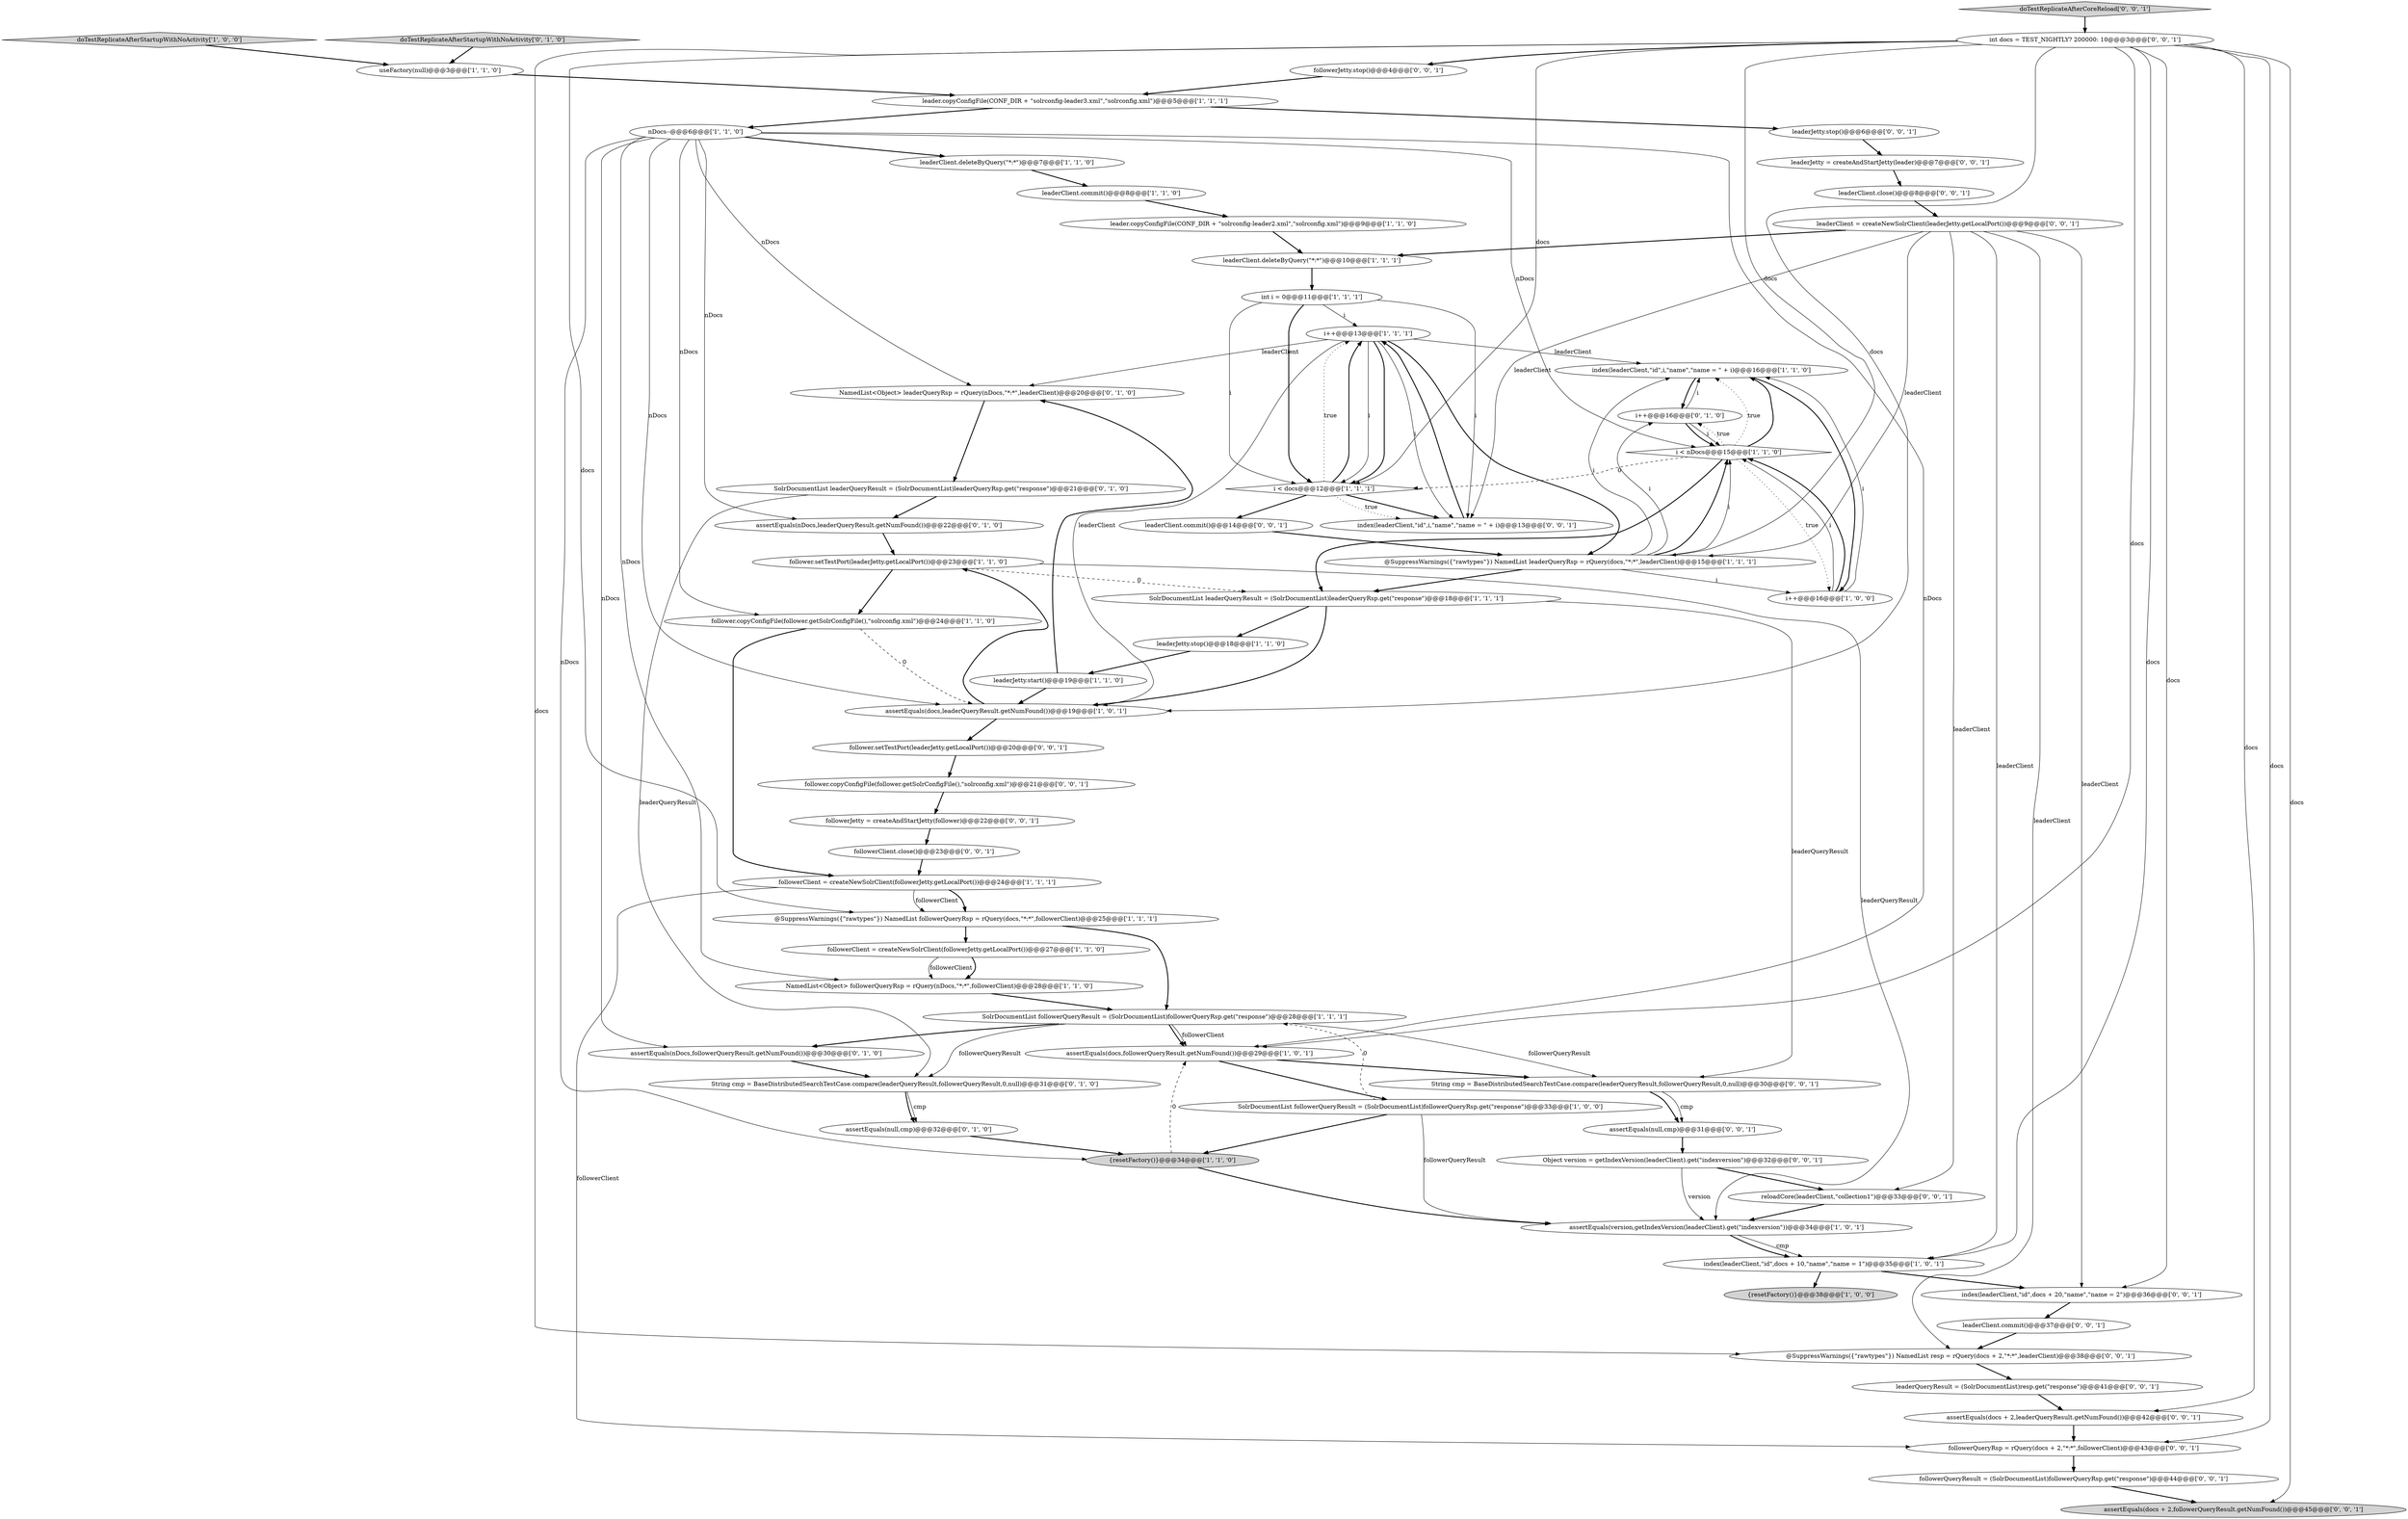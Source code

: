 digraph {
31 [style = filled, label = "leader.copyConfigFile(CONF_DIR + \"solrconfig-leader3.xml\",\"solrconfig.xml\")@@@5@@@['1', '1', '1']", fillcolor = white, shape = ellipse image = "AAA0AAABBB1BBB"];
56 [style = filled, label = "assertEquals(docs + 2,followerQueryResult.getNumFound())@@@45@@@['0', '0', '1']", fillcolor = lightgray, shape = ellipse image = "AAA0AAABBB3BBB"];
53 [style = filled, label = "leaderClient.commit()@@@14@@@['0', '0', '1']", fillcolor = white, shape = ellipse image = "AAA0AAABBB3BBB"];
14 [style = filled, label = "SolrDocumentList followerQueryResult = (SolrDocumentList)followerQueryRsp.get(\"response\")@@@33@@@['1', '0', '0']", fillcolor = white, shape = ellipse image = "AAA0AAABBB1BBB"];
0 [style = filled, label = "useFactory(null)@@@3@@@['1', '1', '0']", fillcolor = white, shape = ellipse image = "AAA0AAABBB1BBB"];
23 [style = filled, label = "int i = 0@@@11@@@['1', '1', '1']", fillcolor = white, shape = ellipse image = "AAA0AAABBB1BBB"];
32 [style = filled, label = "NamedList<Object> leaderQueryRsp = rQuery(nDocs,\"*:*\",leaderClient)@@@20@@@['0', '1', '0']", fillcolor = white, shape = ellipse image = "AAA0AAABBB2BBB"];
58 [style = filled, label = "String cmp = BaseDistributedSearchTestCase.compare(leaderQueryResult,followerQueryResult,0,null)@@@30@@@['0', '0', '1']", fillcolor = white, shape = ellipse image = "AAA0AAABBB3BBB"];
20 [style = filled, label = "{resetFactory()}@@@38@@@['1', '0', '0']", fillcolor = lightgray, shape = ellipse image = "AAA0AAABBB1BBB"];
38 [style = filled, label = "assertEquals(null,cmp)@@@32@@@['0', '1', '0']", fillcolor = white, shape = ellipse image = "AAA0AAABBB2BBB"];
4 [style = filled, label = "followerClient = createNewSolrClient(followerJetty.getLocalPort())@@@27@@@['1', '1', '0']", fillcolor = white, shape = ellipse image = "AAA0AAABBB1BBB"];
47 [style = filled, label = "leaderJetty = createAndStartJetty(leader)@@@7@@@['0', '0', '1']", fillcolor = white, shape = ellipse image = "AAA0AAABBB3BBB"];
8 [style = filled, label = "leaderClient.deleteByQuery(\"*:*\")@@@10@@@['1', '1', '1']", fillcolor = white, shape = ellipse image = "AAA0AAABBB1BBB"];
10 [style = filled, label = "doTestReplicateAfterStartupWithNoActivity['1', '0', '0']", fillcolor = lightgray, shape = diamond image = "AAA0AAABBB1BBB"];
12 [style = filled, label = "leaderJetty.stop()@@@18@@@['1', '1', '0']", fillcolor = white, shape = ellipse image = "AAA0AAABBB1BBB"];
3 [style = filled, label = "followerClient = createNewSolrClient(followerJetty.getLocalPort())@@@24@@@['1', '1', '1']", fillcolor = white, shape = ellipse image = "AAA0AAABBB1BBB"];
61 [style = filled, label = "followerJetty = createAndStartJetty(follower)@@@22@@@['0', '0', '1']", fillcolor = white, shape = ellipse image = "AAA0AAABBB3BBB"];
21 [style = filled, label = "{resetFactory()}@@@34@@@['1', '1', '0']", fillcolor = lightgray, shape = ellipse image = "AAA0AAABBB1BBB"];
9 [style = filled, label = "assertEquals(docs,followerQueryResult.getNumFound())@@@29@@@['1', '0', '1']", fillcolor = white, shape = ellipse image = "AAA0AAABBB1BBB"];
18 [style = filled, label = "leader.copyConfigFile(CONF_DIR + \"solrconfig-leader2.xml\",\"solrconfig.xml\")@@@9@@@['1', '1', '0']", fillcolor = white, shape = ellipse image = "AAA0AAABBB1BBB"];
19 [style = filled, label = "index(leaderClient,\"id\",docs + 10,\"name\",\"name = 1\")@@@35@@@['1', '0', '1']", fillcolor = white, shape = ellipse image = "AAA0AAABBB1BBB"];
46 [style = filled, label = "Object version = getIndexVersion(leaderClient).get(\"indexversion\")@@@32@@@['0', '0', '1']", fillcolor = white, shape = ellipse image = "AAA0AAABBB3BBB"];
26 [style = filled, label = "follower.copyConfigFile(follower.getSolrConfigFile(),\"solrconfig.xml\")@@@24@@@['1', '1', '0']", fillcolor = white, shape = ellipse image = "AAA0AAABBB1BBB"];
48 [style = filled, label = "leaderClient.close()@@@8@@@['0', '0', '1']", fillcolor = white, shape = ellipse image = "AAA0AAABBB3BBB"];
55 [style = filled, label = "leaderClient.commit()@@@37@@@['0', '0', '1']", fillcolor = white, shape = ellipse image = "AAA0AAABBB3BBB"];
11 [style = filled, label = "assertEquals(docs,leaderQueryResult.getNumFound())@@@19@@@['1', '0', '1']", fillcolor = white, shape = ellipse image = "AAA0AAABBB1BBB"];
49 [style = filled, label = "followerClient.close()@@@23@@@['0', '0', '1']", fillcolor = white, shape = ellipse image = "AAA0AAABBB3BBB"];
36 [style = filled, label = "doTestReplicateAfterStartupWithNoActivity['0', '1', '0']", fillcolor = lightgray, shape = diamond image = "AAA0AAABBB2BBB"];
2 [style = filled, label = "NamedList<Object> followerQueryRsp = rQuery(nDocs,\"*:*\",followerClient)@@@28@@@['1', '1', '0']", fillcolor = white, shape = ellipse image = "AAA0AAABBB1BBB"];
29 [style = filled, label = "follower.setTestPort(leaderJetty.getLocalPort())@@@23@@@['1', '1', '0']", fillcolor = white, shape = ellipse image = "AAA0AAABBB1BBB"];
22 [style = filled, label = "i++@@@13@@@['1', '1', '1']", fillcolor = white, shape = ellipse image = "AAA0AAABBB1BBB"];
15 [style = filled, label = "SolrDocumentList followerQueryResult = (SolrDocumentList)followerQueryRsp.get(\"response\")@@@28@@@['1', '1', '1']", fillcolor = white, shape = ellipse image = "AAA0AAABBB1BBB"];
25 [style = filled, label = "leaderClient.commit()@@@8@@@['1', '1', '0']", fillcolor = white, shape = ellipse image = "AAA0AAABBB1BBB"];
39 [style = filled, label = "SolrDocumentList leaderQueryResult = (SolrDocumentList)leaderQueryRsp.get(\"response\")@@@21@@@['0', '1', '0']", fillcolor = white, shape = ellipse image = "AAA0AAABBB2BBB"];
40 [style = filled, label = "reloadCore(leaderClient,\"collection1\")@@@33@@@['0', '0', '1']", fillcolor = white, shape = ellipse image = "AAA0AAABBB3BBB"];
50 [style = filled, label = "follower.copyConfigFile(follower.getSolrConfigFile(),\"solrconfig.xml\")@@@21@@@['0', '0', '1']", fillcolor = white, shape = ellipse image = "AAA0AAABBB3BBB"];
54 [style = filled, label = "leaderJetty.stop()@@@6@@@['0', '0', '1']", fillcolor = white, shape = ellipse image = "AAA0AAABBB3BBB"];
30 [style = filled, label = "@SuppressWarnings({\"rawtypes\"}) NamedList followerQueryRsp = rQuery(docs,\"*:*\",followerClient)@@@25@@@['1', '1', '1']", fillcolor = white, shape = ellipse image = "AAA0AAABBB1BBB"];
62 [style = filled, label = "followerQueryRsp = rQuery(docs + 2,\"*:*\",followerClient)@@@43@@@['0', '0', '1']", fillcolor = white, shape = ellipse image = "AAA0AAABBB3BBB"];
63 [style = filled, label = "@SuppressWarnings({\"rawtypes\"}) NamedList resp = rQuery(docs + 2,\"*:*\",leaderClient)@@@38@@@['0', '0', '1']", fillcolor = white, shape = ellipse image = "AAA0AAABBB3BBB"];
28 [style = filled, label = "index(leaderClient,\"id\",i,\"name\",\"name = \" + i)@@@16@@@['1', '1', '0']", fillcolor = white, shape = ellipse image = "AAA0AAABBB1BBB"];
45 [style = filled, label = "index(leaderClient,\"id\",i,\"name\",\"name = \" + i)@@@13@@@['0', '0', '1']", fillcolor = white, shape = ellipse image = "AAA0AAABBB3BBB"];
44 [style = filled, label = "followerQueryResult = (SolrDocumentList)followerQueryRsp.get(\"response\")@@@44@@@['0', '0', '1']", fillcolor = white, shape = ellipse image = "AAA0AAABBB3BBB"];
52 [style = filled, label = "assertEquals(null,cmp)@@@31@@@['0', '0', '1']", fillcolor = white, shape = ellipse image = "AAA0AAABBB3BBB"];
6 [style = filled, label = "nDocs--@@@6@@@['1', '1', '0']", fillcolor = white, shape = ellipse image = "AAA0AAABBB1BBB"];
1 [style = filled, label = "@SuppressWarnings({\"rawtypes\"}) NamedList leaderQueryRsp = rQuery(docs,\"*:*\",leaderClient)@@@15@@@['1', '1', '1']", fillcolor = white, shape = ellipse image = "AAA0AAABBB1BBB"];
64 [style = filled, label = "index(leaderClient,\"id\",docs + 20,\"name\",\"name = 2\")@@@36@@@['0', '0', '1']", fillcolor = white, shape = ellipse image = "AAA0AAABBB3BBB"];
27 [style = filled, label = "leaderClient.deleteByQuery(\"*:*\")@@@7@@@['1', '1', '0']", fillcolor = white, shape = ellipse image = "AAA0AAABBB1BBB"];
51 [style = filled, label = "leaderClient = createNewSolrClient(leaderJetty.getLocalPort())@@@9@@@['0', '0', '1']", fillcolor = white, shape = ellipse image = "AAA0AAABBB3BBB"];
7 [style = filled, label = "i < nDocs@@@15@@@['1', '1', '0']", fillcolor = white, shape = diamond image = "AAA0AAABBB1BBB"];
33 [style = filled, label = "assertEquals(nDocs,followerQueryResult.getNumFound())@@@30@@@['0', '1', '0']", fillcolor = white, shape = ellipse image = "AAA0AAABBB2BBB"];
59 [style = filled, label = "assertEquals(docs + 2,leaderQueryResult.getNumFound())@@@42@@@['0', '0', '1']", fillcolor = white, shape = ellipse image = "AAA0AAABBB3BBB"];
60 [style = filled, label = "int docs = TEST_NIGHTLY? 200000: 10@@@3@@@['0', '0', '1']", fillcolor = white, shape = ellipse image = "AAA0AAABBB3BBB"];
37 [style = filled, label = "assertEquals(nDocs,leaderQueryResult.getNumFound())@@@22@@@['0', '1', '0']", fillcolor = white, shape = ellipse image = "AAA0AAABBB2BBB"];
41 [style = filled, label = "doTestReplicateAfterCoreReload['0', '0', '1']", fillcolor = lightgray, shape = diamond image = "AAA0AAABBB3BBB"];
34 [style = filled, label = "i++@@@16@@@['0', '1', '0']", fillcolor = white, shape = ellipse image = "AAA0AAABBB2BBB"];
5 [style = filled, label = "assertEquals(version,getIndexVersion(leaderClient).get(\"indexversion\"))@@@34@@@['1', '0', '1']", fillcolor = white, shape = ellipse image = "AAA0AAABBB1BBB"];
24 [style = filled, label = "i < docs@@@12@@@['1', '1', '1']", fillcolor = white, shape = diamond image = "AAA0AAABBB1BBB"];
13 [style = filled, label = "i++@@@16@@@['1', '0', '0']", fillcolor = white, shape = ellipse image = "AAA0AAABBB1BBB"];
57 [style = filled, label = "leaderQueryResult = (SolrDocumentList)resp.get(\"response\")@@@41@@@['0', '0', '1']", fillcolor = white, shape = ellipse image = "AAA0AAABBB3BBB"];
16 [style = filled, label = "SolrDocumentList leaderQueryResult = (SolrDocumentList)leaderQueryRsp.get(\"response\")@@@18@@@['1', '1', '1']", fillcolor = white, shape = ellipse image = "AAA0AAABBB1BBB"];
35 [style = filled, label = "String cmp = BaseDistributedSearchTestCase.compare(leaderQueryResult,followerQueryResult,0,null)@@@31@@@['0', '1', '0']", fillcolor = white, shape = ellipse image = "AAA0AAABBB2BBB"];
17 [style = filled, label = "leaderJetty.start()@@@19@@@['1', '1', '0']", fillcolor = white, shape = ellipse image = "AAA0AAABBB1BBB"];
43 [style = filled, label = "follower.setTestPort(leaderJetty.getLocalPort())@@@20@@@['0', '0', '1']", fillcolor = white, shape = ellipse image = "AAA0AAABBB3BBB"];
42 [style = filled, label = "followerJetty.stop()@@@4@@@['0', '0', '1']", fillcolor = white, shape = ellipse image = "AAA0AAABBB3BBB"];
22->24 [style = solid, label="i"];
7->28 [style = bold, label=""];
28->13 [style = bold, label=""];
1->7 [style = solid, label="i"];
11->29 [style = bold, label=""];
31->54 [style = bold, label=""];
6->7 [style = solid, label="nDocs"];
39->35 [style = solid, label="leaderQueryResult"];
44->56 [style = bold, label=""];
34->7 [style = solid, label="i"];
15->33 [style = bold, label=""];
22->24 [style = bold, label=""];
19->64 [style = bold, label=""];
23->22 [style = solid, label="i"];
51->1 [style = solid, label="leaderClient"];
46->40 [style = bold, label=""];
4->2 [style = bold, label=""];
51->8 [style = bold, label=""];
49->3 [style = bold, label=""];
3->62 [style = solid, label="followerClient"];
16->12 [style = bold, label=""];
26->11 [style = dashed, label="0"];
24->22 [style = dotted, label="true"];
28->34 [style = bold, label=""];
31->6 [style = bold, label=""];
58->52 [style = solid, label="cmp"];
5->19 [style = solid, label="cmp"];
60->59 [style = solid, label="docs"];
30->4 [style = bold, label=""];
9->14 [style = bold, label=""];
59->62 [style = bold, label=""];
1->28 [style = solid, label="i"];
14->15 [style = dashed, label="0"];
39->37 [style = bold, label=""];
24->45 [style = dotted, label="true"];
50->61 [style = bold, label=""];
6->26 [style = solid, label="nDocs"];
7->34 [style = dotted, label="true"];
15->35 [style = solid, label="followerQueryResult"];
15->9 [style = bold, label=""];
27->25 [style = bold, label=""];
24->53 [style = bold, label=""];
11->43 [style = bold, label=""];
43->50 [style = bold, label=""];
14->21 [style = bold, label=""];
6->33 [style = solid, label="nDocs"];
22->28 [style = solid, label="leaderClient"];
7->16 [style = bold, label=""];
1->34 [style = solid, label="i"];
8->23 [style = bold, label=""];
14->5 [style = solid, label="followerQueryResult"];
60->9 [style = solid, label="docs"];
7->13 [style = dotted, label="true"];
3->30 [style = bold, label=""];
23->24 [style = solid, label="i"];
15->9 [style = solid, label="followerClient"];
24->45 [style = bold, label=""];
57->59 [style = bold, label=""];
4->2 [style = solid, label="followerClient"];
60->1 [style = solid, label="docs"];
6->27 [style = bold, label=""];
46->5 [style = solid, label="version"];
6->21 [style = solid, label="nDocs"];
17->32 [style = bold, label=""];
33->35 [style = bold, label=""];
3->30 [style = solid, label="followerClient"];
41->60 [style = bold, label=""];
64->55 [style = bold, label=""];
17->11 [style = bold, label=""];
6->37 [style = solid, label="nDocs"];
18->8 [style = bold, label=""];
26->3 [style = bold, label=""];
22->1 [style = bold, label=""];
60->42 [style = bold, label=""];
60->62 [style = solid, label="docs"];
6->2 [style = solid, label="nDocs"];
5->19 [style = bold, label=""];
29->5 [style = solid, label="leaderQueryResult"];
40->5 [style = bold, label=""];
51->64 [style = solid, label="leaderClient"];
61->49 [style = bold, label=""];
60->24 [style = solid, label="docs"];
7->24 [style = dashed, label="0"];
6->11 [style = solid, label="nDocs"];
52->46 [style = bold, label=""];
29->16 [style = dashed, label="0"];
34->7 [style = bold, label=""];
60->11 [style = solid, label="docs"];
25->18 [style = bold, label=""];
6->9 [style = solid, label="nDocs"];
47->48 [style = bold, label=""];
55->63 [style = bold, label=""];
38->21 [style = bold, label=""];
53->1 [style = bold, label=""];
37->29 [style = bold, label=""];
22->45 [style = solid, label="i"];
12->17 [style = bold, label=""];
7->28 [style = dotted, label="true"];
13->28 [style = solid, label="i"];
45->22 [style = bold, label=""];
36->0 [style = bold, label=""];
15->58 [style = solid, label="followerQueryResult"];
13->7 [style = solid, label="i"];
1->7 [style = bold, label=""];
34->28 [style = solid, label="i"];
51->40 [style = solid, label="leaderClient"];
16->11 [style = bold, label=""];
60->56 [style = solid, label="docs"];
10->0 [style = bold, label=""];
9->58 [style = bold, label=""];
51->19 [style = solid, label="leaderClient"];
1->13 [style = solid, label="i"];
60->64 [style = solid, label="docs"];
60->30 [style = solid, label="docs"];
13->7 [style = bold, label=""];
22->11 [style = solid, label="leaderClient"];
42->31 [style = bold, label=""];
23->24 [style = bold, label=""];
48->51 [style = bold, label=""];
30->15 [style = bold, label=""];
6->32 [style = solid, label="nDocs"];
19->20 [style = bold, label=""];
32->39 [style = bold, label=""];
16->58 [style = solid, label="leaderQueryResult"];
21->9 [style = dashed, label="0"];
62->44 [style = bold, label=""];
60->19 [style = solid, label="docs"];
35->38 [style = solid, label="cmp"];
60->63 [style = solid, label="docs"];
22->32 [style = solid, label="leaderClient"];
24->22 [style = bold, label=""];
0->31 [style = bold, label=""];
58->52 [style = bold, label=""];
23->45 [style = solid, label="i"];
35->38 [style = bold, label=""];
21->5 [style = bold, label=""];
51->45 [style = solid, label="leaderClient"];
63->57 [style = bold, label=""];
54->47 [style = bold, label=""];
51->63 [style = solid, label="leaderClient"];
1->16 [style = bold, label=""];
2->15 [style = bold, label=""];
29->26 [style = bold, label=""];
}
